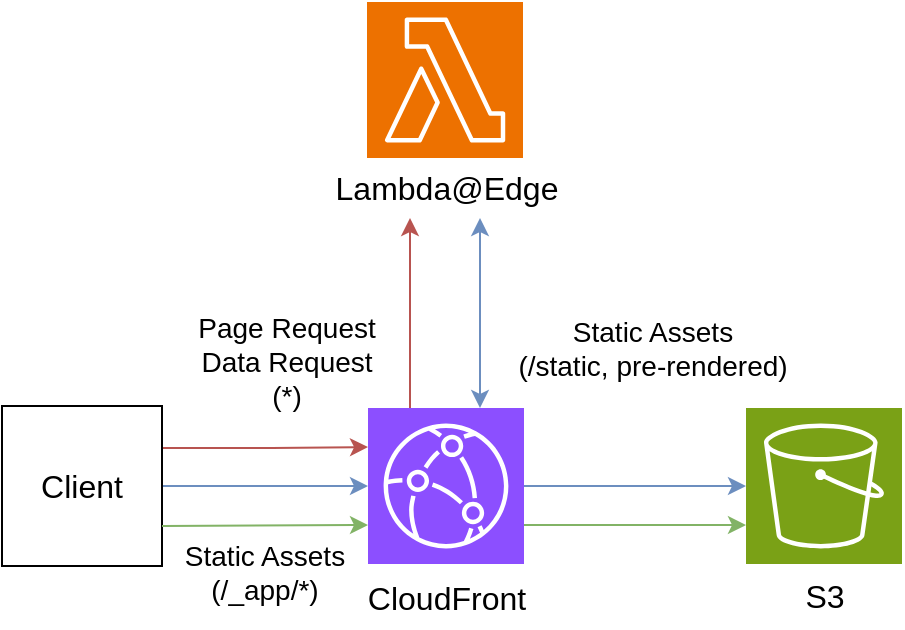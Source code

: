 <mxfile version="21.7.5" type="device">
  <diagram name="Page-1" id="7dq5iBuF4NVI_BzGUCOx">
    <mxGraphModel dx="945" dy="815" grid="0" gridSize="10" guides="1" tooltips="1" connect="1" arrows="1" fold="1" page="0" pageScale="1" pageWidth="850" pageHeight="1100" math="0" shadow="0">
      <root>
        <mxCell id="0" />
        <mxCell id="1" parent="0" />
        <mxCell id="9miko9YmAMsTaBrA5f3_-5" style="edgeStyle=orthogonalEdgeStyle;rounded=0;orthogonalLoop=1;jettySize=auto;html=1;fillColor=#f8cecc;strokeColor=#b85450;entryX=0;entryY=0.25;entryDx=0;entryDy=0;entryPerimeter=0;exitX=1;exitY=0.25;exitDx=0;exitDy=0;" parent="1" edge="1" target="lpgDaRIYxFEtYe-A6Hpc-1" source="9miko9YmAMsTaBrA5f3_-4">
          <mxGeometry relative="1" as="geometry">
            <Array as="points">
              <mxPoint x="33" y="-85" />
              <mxPoint x="88" y="-85" />
            </Array>
            <mxPoint x="93.5" y="-153.02" as="targetPoint" />
            <mxPoint x="-29" y="-153.02" as="sourcePoint" />
          </mxGeometry>
        </mxCell>
        <mxCell id="9miko9YmAMsTaBrA5f3_-11" value="Page Request&lt;br style=&quot;font-size: 14px;&quot;&gt;Data Request&lt;br&gt;(*)" style="edgeLabel;html=1;align=center;verticalAlign=middle;resizable=0;points=[];fontSize=14;" parent="9miko9YmAMsTaBrA5f3_-5" vertex="1" connectable="0">
          <mxGeometry x="-0.253" y="-1" relative="1" as="geometry">
            <mxPoint x="24" y="-44" as="offset" />
          </mxGeometry>
        </mxCell>
        <mxCell id="9miko9YmAMsTaBrA5f3_-8" style="edgeStyle=orthogonalEdgeStyle;rounded=0;orthogonalLoop=1;jettySize=auto;html=1;fillColor=#dae8fc;strokeColor=#6c8ebf;entryX=0;entryY=0.5;entryDx=0;entryDy=0;entryPerimeter=0;exitX=1;exitY=0.5;exitDx=0;exitDy=0;exitPerimeter=0;" parent="1" edge="1" target="9miko9YmAMsTaBrA5f3_-6" source="lpgDaRIYxFEtYe-A6Hpc-1">
          <mxGeometry relative="1" as="geometry">
            <Array as="points">
              <mxPoint x="263" y="-66" />
              <mxPoint x="263" y="-66" />
            </Array>
            <mxPoint x="-30" y="-221" as="sourcePoint" />
            <mxPoint x="94.5" y="-221" as="targetPoint" />
          </mxGeometry>
        </mxCell>
        <mxCell id="9miko9YmAMsTaBrA5f3_-10" value="Static Assets&lt;br&gt;(/static, pre-rendered)" style="edgeLabel;html=1;align=center;verticalAlign=middle;resizable=0;points=[];fontSize=14;" parent="9miko9YmAMsTaBrA5f3_-8" vertex="1" connectable="0">
          <mxGeometry x="-0.323" y="-2" relative="1" as="geometry">
            <mxPoint x="26" y="-71" as="offset" />
          </mxGeometry>
        </mxCell>
        <mxCell id="q8UiP1E4GkmoTODe-Jvb-5" style="edgeStyle=orthogonalEdgeStyle;rounded=0;orthogonalLoop=1;jettySize=auto;html=1;fillColor=#dae8fc;strokeColor=#6c8ebf;" parent="1" edge="1" target="lpgDaRIYxFEtYe-A6Hpc-1" source="9miko9YmAMsTaBrA5f3_-4">
          <mxGeometry relative="1" as="geometry">
            <mxPoint x="32.5" y="-51" as="sourcePoint" />
            <mxPoint x="135.5" y="-51" as="targetPoint" />
          </mxGeometry>
        </mxCell>
        <mxCell id="9miko9YmAMsTaBrA5f3_-4" value="Client" style="whiteSpace=wrap;html=1;fontSize=16;" parent="1" vertex="1">
          <mxGeometry x="-47" y="-106" width="80" height="80" as="geometry" />
        </mxCell>
        <mxCell id="9miko9YmAMsTaBrA5f3_-6" value="" style="sketch=0;points=[[0,0,0],[0.25,0,0],[0.5,0,0],[0.75,0,0],[1,0,0],[0,1,0],[0.25,1,0],[0.5,1,0],[0.75,1,0],[1,1,0],[0,0.25,0],[0,0.5,0],[0,0.75,0],[1,0.25,0],[1,0.5,0],[1,0.75,0]];outlineConnect=0;fontColor=#232F3E;fillColor=#7AA116;strokeColor=#ffffff;dashed=0;verticalLabelPosition=bottom;verticalAlign=top;align=center;html=1;fontSize=12;fontStyle=0;aspect=fixed;shape=mxgraph.aws4.resourceIcon;resIcon=mxgraph.aws4.s3;" parent="1" vertex="1">
          <mxGeometry x="325" y="-105" width="78" height="78" as="geometry" />
        </mxCell>
        <mxCell id="9miko9YmAMsTaBrA5f3_-7" value="S3" style="text;html=1;align=center;verticalAlign=middle;resizable=0;points=[];autosize=1;strokeColor=none;fillColor=none;fontSize=16;" parent="1" vertex="1">
          <mxGeometry x="345" y="-27" width="38" height="31" as="geometry" />
        </mxCell>
        <mxCell id="q8UiP1E4GkmoTODe-Jvb-4" style="edgeStyle=orthogonalEdgeStyle;rounded=0;orthogonalLoop=1;jettySize=auto;html=1;fillColor=#f8cecc;strokeColor=#b85450;startArrow=none;startFill=0;" parent="1" edge="1">
          <mxGeometry relative="1" as="geometry">
            <mxPoint x="157" y="-105" as="sourcePoint" />
            <mxPoint x="157" y="-200" as="targetPoint" />
          </mxGeometry>
        </mxCell>
        <mxCell id="2aSfoSNIMOnVBy7oixIh-6" style="edgeStyle=orthogonalEdgeStyle;rounded=0;orthogonalLoop=1;jettySize=auto;html=1;exitX=1;exitY=0.75;exitDx=0;exitDy=0;exitPerimeter=0;entryX=0;entryY=0.75;entryDx=0;entryDy=0;entryPerimeter=0;fillColor=#d5e8d4;strokeColor=#82b366;" edge="1" parent="1" source="lpgDaRIYxFEtYe-A6Hpc-1" target="9miko9YmAMsTaBrA5f3_-6">
          <mxGeometry relative="1" as="geometry" />
        </mxCell>
        <mxCell id="2aSfoSNIMOnVBy7oixIh-8" style="edgeStyle=orthogonalEdgeStyle;rounded=0;orthogonalLoop=1;jettySize=auto;html=1;fillColor=#dae8fc;strokeColor=#6c8ebf;startArrow=classic;startFill=1;" edge="1" parent="1">
          <mxGeometry relative="1" as="geometry">
            <mxPoint x="192" y="-105" as="sourcePoint" />
            <mxPoint x="192" y="-200" as="targetPoint" />
          </mxGeometry>
        </mxCell>
        <mxCell id="lpgDaRIYxFEtYe-A6Hpc-1" value="" style="sketch=0;points=[[0,0,0],[0.25,0,0],[0.5,0,0],[0.75,0,0],[1,0,0],[0,1,0],[0.25,1,0],[0.5,1,0],[0.75,1,0],[1,1,0],[0,0.25,0],[0,0.5,0],[0,0.75,0],[1,0.25,0],[1,0.5,0],[1,0.75,0]];outlineConnect=0;fontColor=#232F3E;fillColor=#8C4FFF;strokeColor=#ffffff;dashed=0;verticalLabelPosition=bottom;verticalAlign=top;align=center;html=1;fontSize=12;fontStyle=0;aspect=fixed;shape=mxgraph.aws4.resourceIcon;resIcon=mxgraph.aws4.cloudfront;" parent="1" vertex="1">
          <mxGeometry x="136" y="-105" width="78" height="78" as="geometry" />
        </mxCell>
        <mxCell id="lpgDaRIYxFEtYe-A6Hpc-2" value="CloudFront" style="text;html=1;align=center;verticalAlign=middle;resizable=0;points=[];autosize=1;strokeColor=none;fillColor=none;fontSize=16;" parent="1" vertex="1">
          <mxGeometry x="126.5" y="-26" width="97" height="31" as="geometry" />
        </mxCell>
        <mxCell id="lpgDaRIYxFEtYe-A6Hpc-7" value="" style="sketch=0;points=[[0,0,0],[0.25,0,0],[0.5,0,0],[0.75,0,0],[1,0,0],[0,1,0],[0.25,1,0],[0.5,1,0],[0.75,1,0],[1,1,0],[0,0.25,0],[0,0.5,0],[0,0.75,0],[1,0.25,0],[1,0.5,0],[1,0.75,0]];outlineConnect=0;fontColor=#232F3E;fillColor=#ED7100;strokeColor=#ffffff;dashed=0;verticalLabelPosition=bottom;verticalAlign=top;align=center;html=1;fontSize=12;fontStyle=0;aspect=fixed;shape=mxgraph.aws4.resourceIcon;resIcon=mxgraph.aws4.lambda;" parent="1" vertex="1">
          <mxGeometry x="135.5" y="-308" width="78" height="78" as="geometry" />
        </mxCell>
        <mxCell id="lpgDaRIYxFEtYe-A6Hpc-8" value="Lambda@Edge" style="text;html=1;align=center;verticalAlign=middle;resizable=0;points=[];autosize=1;strokeColor=none;fillColor=none;fontSize=16;" parent="1" vertex="1">
          <mxGeometry x="110.5" y="-231" width="129" height="31" as="geometry" />
        </mxCell>
        <mxCell id="2aSfoSNIMOnVBy7oixIh-1" style="edgeStyle=orthogonalEdgeStyle;rounded=0;orthogonalLoop=1;jettySize=auto;html=1;fillColor=#d5e8d4;strokeColor=#82b366;entryX=0;entryY=0.75;entryDx=0;entryDy=0;entryPerimeter=0;exitX=1;exitY=0.75;exitDx=0;exitDy=0;" edge="1" parent="1" source="9miko9YmAMsTaBrA5f3_-4" target="lpgDaRIYxFEtYe-A6Hpc-1">
          <mxGeometry relative="1" as="geometry">
            <Array as="points">
              <mxPoint x="136" y="-46" />
            </Array>
            <mxPoint x="-30" y="-280" as="sourcePoint" />
            <mxPoint x="94.5" y="-280" as="targetPoint" />
          </mxGeometry>
        </mxCell>
        <mxCell id="2aSfoSNIMOnVBy7oixIh-2" value="Static Assets&lt;br&gt;(/_app/*)" style="edgeLabel;html=1;align=center;verticalAlign=middle;resizable=0;points=[];fontSize=14;" vertex="1" connectable="0" parent="2aSfoSNIMOnVBy7oixIh-1">
          <mxGeometry x="-0.323" y="-2" relative="1" as="geometry">
            <mxPoint x="16" y="21" as="offset" />
          </mxGeometry>
        </mxCell>
      </root>
    </mxGraphModel>
  </diagram>
</mxfile>
